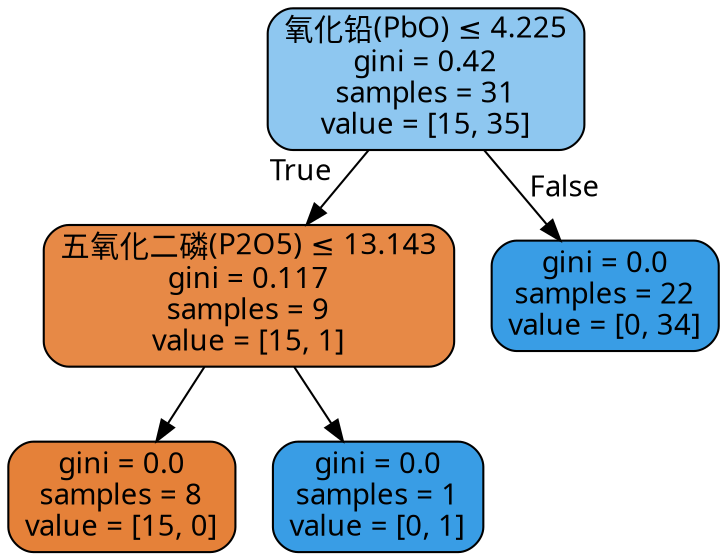 digraph Tree {
node [shape=box, style="filled, rounded", color="black", fontname="DengXian"] ;
edge [fontname="DengXian"] ;
0 [label=<氧化铅(PbO) &le; 4.225<br/>gini = 0.42<br/>samples = 31<br/>value = [15, 35]>, fillcolor="#8ec7f0"] ;
1 [label=<五氧化二磷(P2O5) &le; 13.143<br/>gini = 0.117<br/>samples = 9<br/>value = [15, 1]>, fillcolor="#e78946"] ;
0 -> 1 [labeldistance=2.5, labelangle=45, headlabel="True"] ;
2 [label=<gini = 0.0<br/>samples = 8<br/>value = [15, 0]>, fillcolor="#e58139"] ;
1 -> 2 ;
3 [label=<gini = 0.0<br/>samples = 1<br/>value = [0, 1]>, fillcolor="#399de5"] ;
1 -> 3 ;
4 [label=<gini = 0.0<br/>samples = 22<br/>value = [0, 34]>, fillcolor="#399de5"] ;
0 -> 4 [labeldistance=2.5, labelangle=-45, headlabel="False"] ;
}